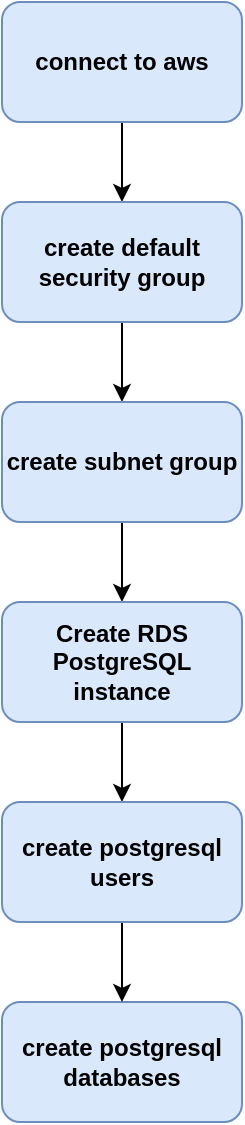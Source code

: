 <mxfile version="19.0.3" type="device"><diagram id="_W3mG9sicVssI24Xwgck" name="Page-1"><mxGraphModel dx="1234" dy="795" grid="1" gridSize="10" guides="1" tooltips="1" connect="1" arrows="1" fold="1" page="1" pageScale="1" pageWidth="850" pageHeight="1100" math="0" shadow="0"><root><mxCell id="0"/><mxCell id="1" parent="0"/><mxCell id="64yrPSn9jus0RgnHQVA1-11" style="edgeStyle=orthogonalEdgeStyle;rounded=0;orthogonalLoop=1;jettySize=auto;html=1;entryX=0.5;entryY=0;entryDx=0;entryDy=0;" parent="1" source="64yrPSn9jus0RgnHQVA1-1" target="64yrPSn9jus0RgnHQVA1-2" edge="1"><mxGeometry relative="1" as="geometry"/></mxCell><mxCell id="64yrPSn9jus0RgnHQVA1-1" value="&lt;b&gt;connect to aws&lt;/b&gt;" style="rounded=1;whiteSpace=wrap;html=1;fillColor=#dae8fc;strokeColor=#6c8ebf;" parent="1" vertex="1"><mxGeometry x="355" y="60" width="120" height="60" as="geometry"/></mxCell><mxCell id="64yrPSn9jus0RgnHQVA1-10" style="edgeStyle=orthogonalEdgeStyle;rounded=0;orthogonalLoop=1;jettySize=auto;html=1;" parent="1" source="64yrPSn9jus0RgnHQVA1-2" target="64yrPSn9jus0RgnHQVA1-3" edge="1"><mxGeometry relative="1" as="geometry"/></mxCell><mxCell id="64yrPSn9jus0RgnHQVA1-2" value="&lt;b&gt;create default security group&lt;br&gt;&lt;/b&gt;" style="rounded=1;whiteSpace=wrap;html=1;fillColor=#dae8fc;strokeColor=#6c8ebf;" parent="1" vertex="1"><mxGeometry x="355" y="160" width="120" height="60" as="geometry"/></mxCell><mxCell id="6m_aw5c_kSfPTzoweLwi-2" style="edgeStyle=orthogonalEdgeStyle;rounded=0;orthogonalLoop=1;jettySize=auto;html=1;entryX=0.5;entryY=0;entryDx=0;entryDy=0;" edge="1" parent="1" source="64yrPSn9jus0RgnHQVA1-3" target="6m_aw5c_kSfPTzoweLwi-1"><mxGeometry relative="1" as="geometry"/></mxCell><mxCell id="64yrPSn9jus0RgnHQVA1-3" value="&lt;b&gt;create subnet group&lt;br&gt;&lt;/b&gt;" style="rounded=1;whiteSpace=wrap;html=1;fillColor=#dae8fc;strokeColor=#6c8ebf;" parent="1" vertex="1"><mxGeometry x="355" y="260" width="120" height="60" as="geometry"/></mxCell><mxCell id="6m_aw5c_kSfPTzoweLwi-5" style="edgeStyle=orthogonalEdgeStyle;rounded=0;orthogonalLoop=1;jettySize=auto;html=1;entryX=0.5;entryY=0;entryDx=0;entryDy=0;" edge="1" parent="1" source="6m_aw5c_kSfPTzoweLwi-1" target="6m_aw5c_kSfPTzoweLwi-4"><mxGeometry relative="1" as="geometry"/></mxCell><mxCell id="6m_aw5c_kSfPTzoweLwi-1" value="&lt;b&gt;Create RDS PostgreSQL instance&lt;br&gt;&lt;/b&gt;" style="rounded=1;whiteSpace=wrap;html=1;fillColor=#dae8fc;strokeColor=#6c8ebf;" vertex="1" parent="1"><mxGeometry x="355" y="360" width="120" height="60" as="geometry"/></mxCell><mxCell id="6m_aw5c_kSfPTzoweLwi-3" value="&lt;b&gt;create postgresql databases&lt;br&gt;&lt;/b&gt;" style="rounded=1;whiteSpace=wrap;html=1;fillColor=#dae8fc;strokeColor=#6c8ebf;" vertex="1" parent="1"><mxGeometry x="355" y="560" width="120" height="60" as="geometry"/></mxCell><mxCell id="6m_aw5c_kSfPTzoweLwi-6" style="edgeStyle=orthogonalEdgeStyle;rounded=0;orthogonalLoop=1;jettySize=auto;html=1;" edge="1" parent="1" source="6m_aw5c_kSfPTzoweLwi-4" target="6m_aw5c_kSfPTzoweLwi-3"><mxGeometry relative="1" as="geometry"/></mxCell><mxCell id="6m_aw5c_kSfPTzoweLwi-4" value="&lt;b&gt;create postgresql users&lt;br&gt;&lt;/b&gt;" style="rounded=1;whiteSpace=wrap;html=1;fillColor=#dae8fc;strokeColor=#6c8ebf;" vertex="1" parent="1"><mxGeometry x="355" y="460" width="120" height="60" as="geometry"/></mxCell></root></mxGraphModel></diagram></mxfile>
